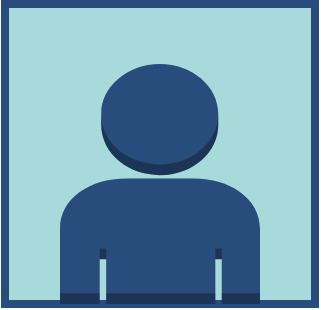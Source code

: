 <mxfile version="14.6.13" type="device"><diagram id="4i7p15IzuWzQb-aO03k8" name="Page-1"><mxGraphModel dx="1024" dy="592" grid="1" gridSize="10" guides="1" tooltips="1" connect="1" arrows="1" fold="1" page="1" pageScale="1" pageWidth="827" pageHeight="1169" math="0" shadow="0"><root><mxCell id="0"/><mxCell id="1" parent="0"/><mxCell id="SV840jHPsErVTqIP06bw-7" value="" style="rounded=0;whiteSpace=wrap;html=1;strokeWidth=4;strokeColor=#284C7B;fillColor=#A8DADC;" vertex="1" parent="1"><mxGeometry x="262.5" y="180" width="155" height="150" as="geometry"/></mxCell><mxCell id="SV840jHPsErVTqIP06bw-6" value="" style="outlineConnect=0;dashed=0;verticalLabelPosition=bottom;verticalAlign=top;align=center;html=1;shape=mxgraph.aws3.user;gradientColor=none;fillColor=#284C7B;strokeColor=none;shadow=0;" vertex="1" parent="1"><mxGeometry x="290" y="210" width="100" height="120" as="geometry"/></mxCell></root></mxGraphModel></diagram></mxfile>